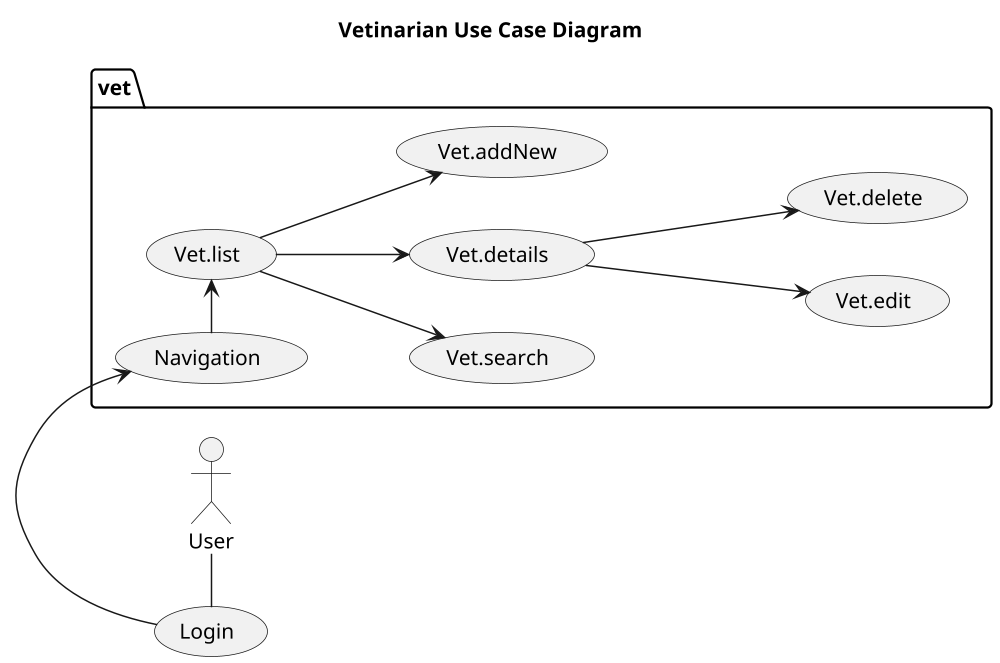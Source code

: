 @startuml

title Vetinarian Use Case Diagram

'https://plantuml.com/use-case-diagram

left to right direction
'top to bottom direction

scale 1000 width

User - (Login)
package vet {
    (Login) -> (Navigation)
    (Navigation) -> (Vet.list)
    (Vet.list) --> (Vet.search)
    (Vet.list) --> (Vet.details)
    (Vet.list) --> (Vet.addNew)
    (Vet.details) ---> (Vet.edit)
    (Vet.details) ---> (Vet.delete)
}
@enduml